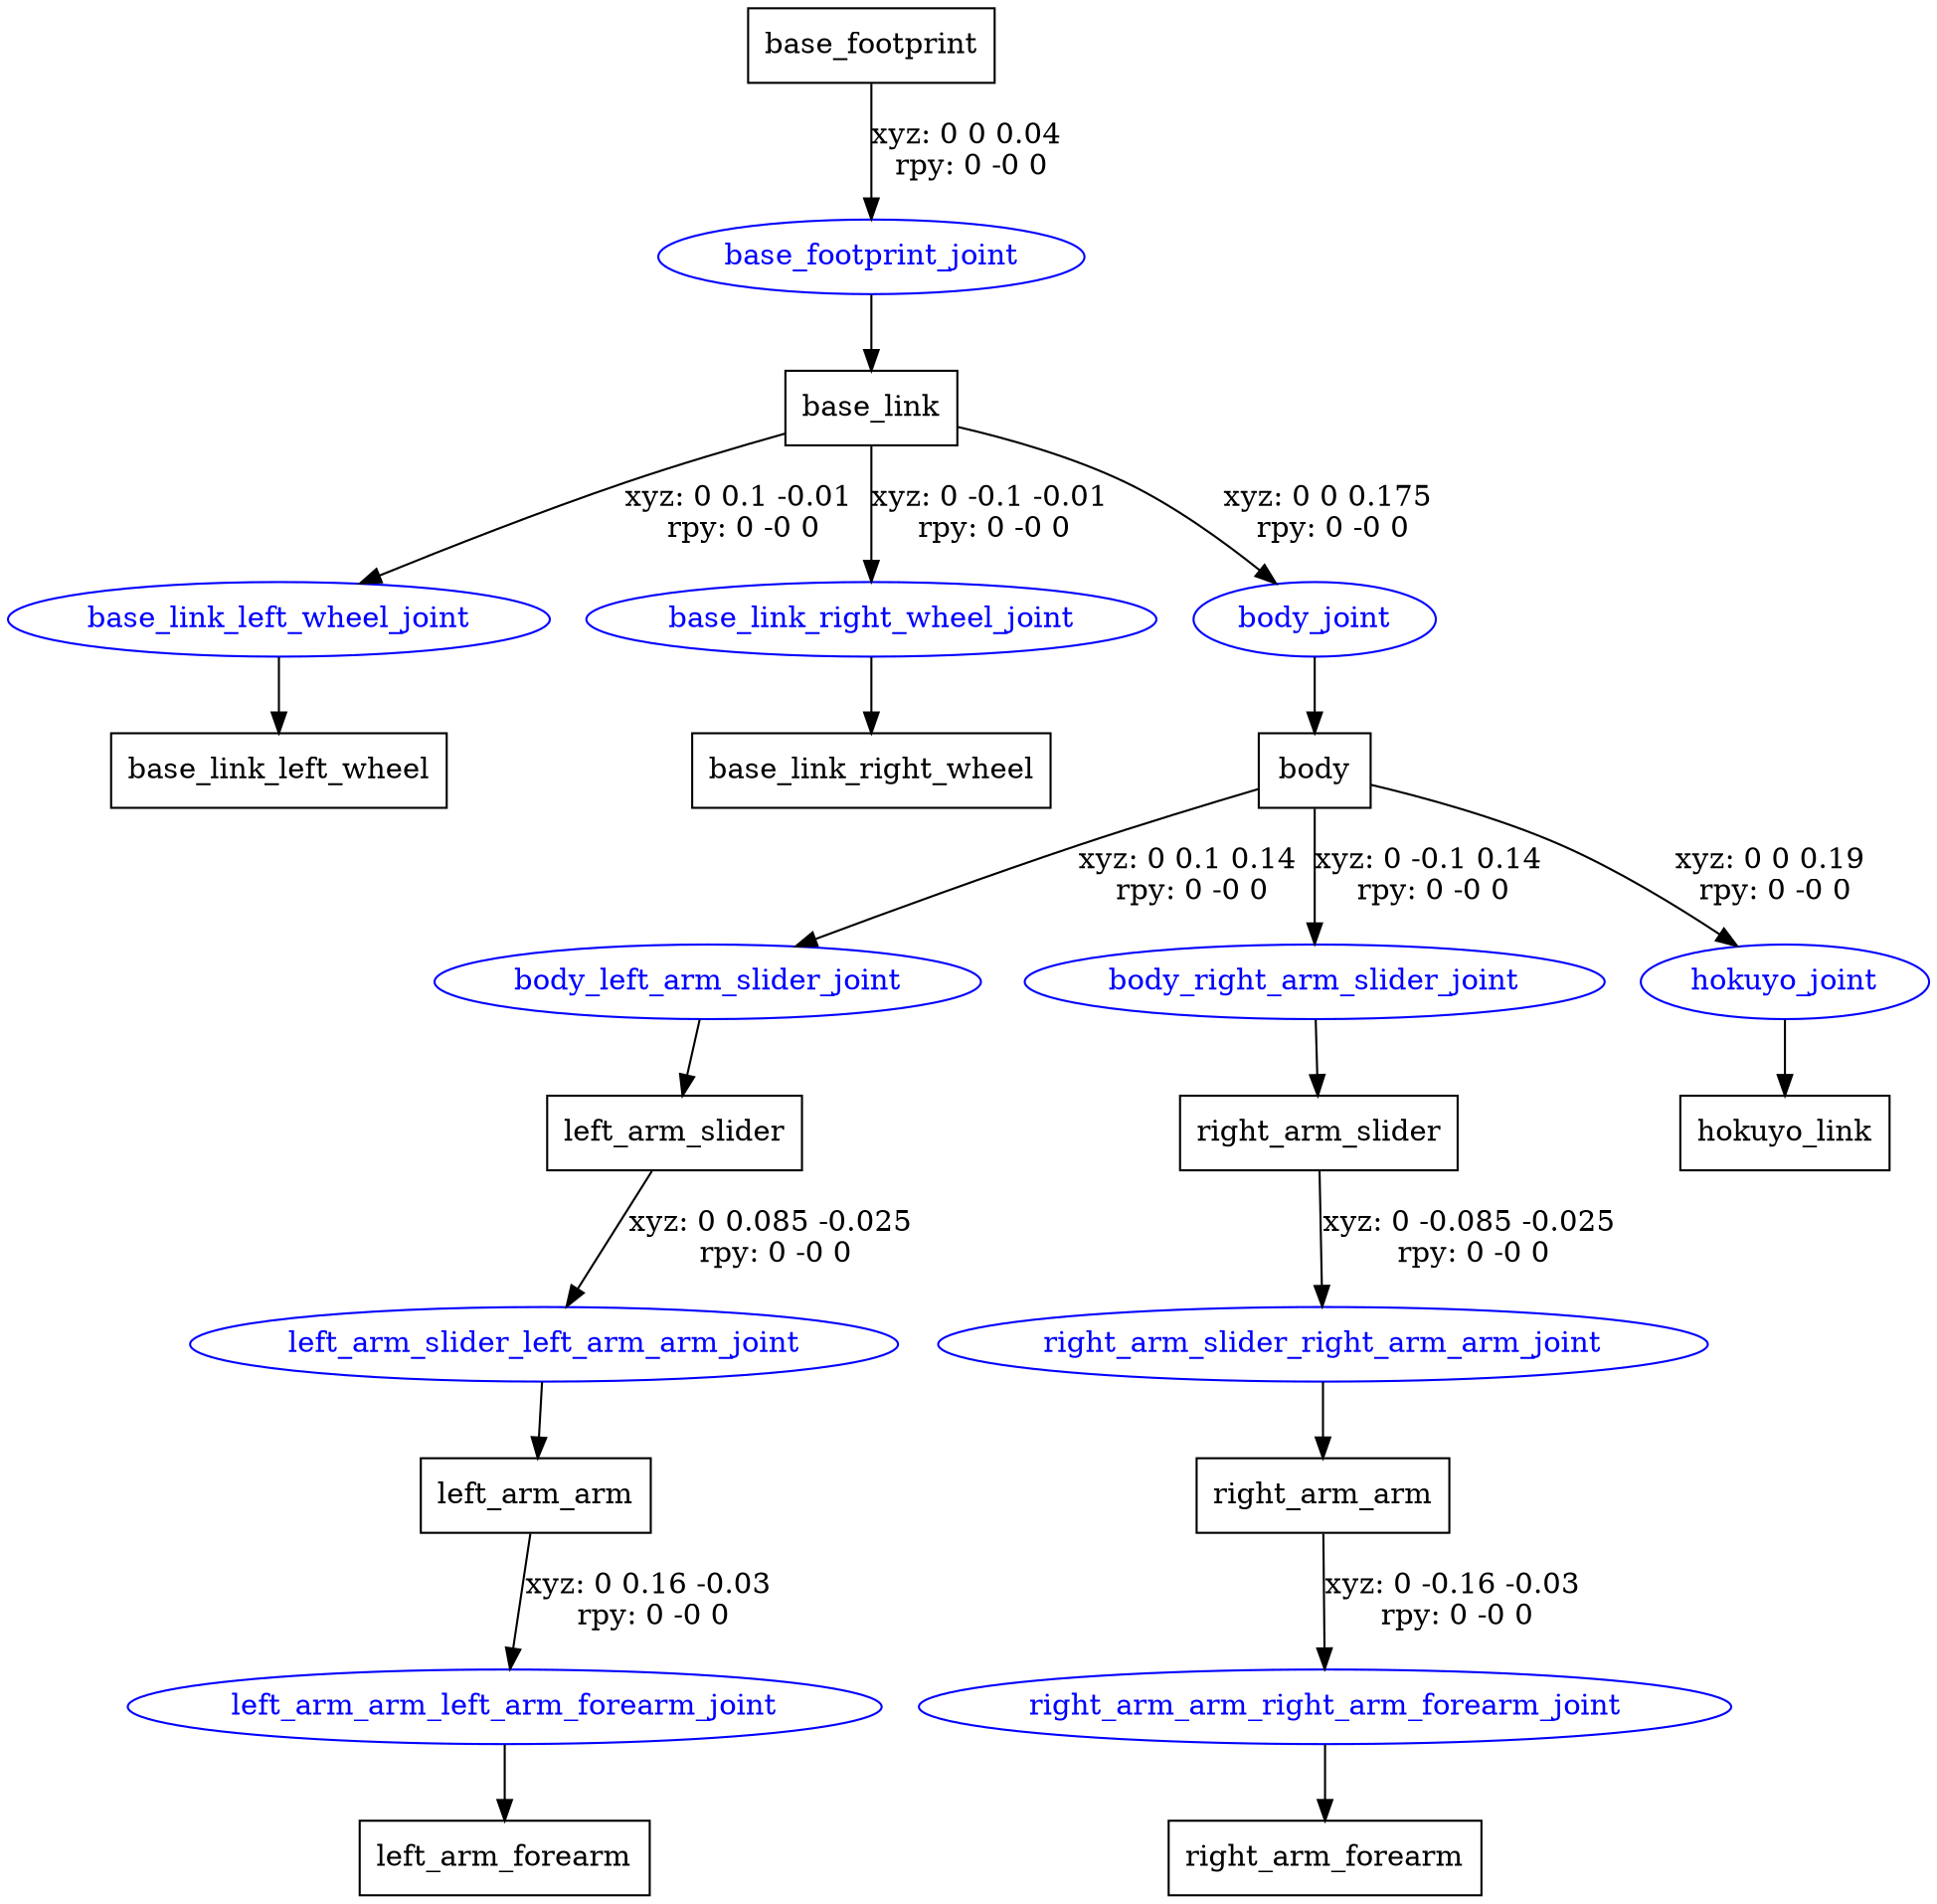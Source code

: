 digraph G {
node [shape=box];
"base_footprint" [label="base_footprint"];
"base_link" [label="base_link"];
"base_link_left_wheel" [label="base_link_left_wheel"];
"base_link_right_wheel" [label="base_link_right_wheel"];
"body" [label="body"];
"left_arm_slider" [label="left_arm_slider"];
"left_arm_arm" [label="left_arm_arm"];
"left_arm_forearm" [label="left_arm_forearm"];
"right_arm_slider" [label="right_arm_slider"];
"right_arm_arm" [label="right_arm_arm"];
"right_arm_forearm" [label="right_arm_forearm"];
"hokuyo_link" [label="hokuyo_link"];
node [shape=ellipse, color=blue, fontcolor=blue];
"base_footprint" -> "base_footprint_joint" [label="xyz: 0 0 0.04 \nrpy: 0 -0 0"]
"base_footprint_joint" -> "base_link"
"base_link" -> "base_link_left_wheel_joint" [label="xyz: 0 0.1 -0.01 \nrpy: 0 -0 0"]
"base_link_left_wheel_joint" -> "base_link_left_wheel"
"base_link" -> "base_link_right_wheel_joint" [label="xyz: 0 -0.1 -0.01 \nrpy: 0 -0 0"]
"base_link_right_wheel_joint" -> "base_link_right_wheel"
"base_link" -> "body_joint" [label="xyz: 0 0 0.175 \nrpy: 0 -0 0"]
"body_joint" -> "body"
"body" -> "body_left_arm_slider_joint" [label="xyz: 0 0.1 0.14 \nrpy: 0 -0 0"]
"body_left_arm_slider_joint" -> "left_arm_slider"
"left_arm_slider" -> "left_arm_slider_left_arm_arm_joint" [label="xyz: 0 0.085 -0.025 \nrpy: 0 -0 0"]
"left_arm_slider_left_arm_arm_joint" -> "left_arm_arm"
"left_arm_arm" -> "left_arm_arm_left_arm_forearm_joint" [label="xyz: 0 0.16 -0.03 \nrpy: 0 -0 0"]
"left_arm_arm_left_arm_forearm_joint" -> "left_arm_forearm"
"body" -> "body_right_arm_slider_joint" [label="xyz: 0 -0.1 0.14 \nrpy: 0 -0 0"]
"body_right_arm_slider_joint" -> "right_arm_slider"
"right_arm_slider" -> "right_arm_slider_right_arm_arm_joint" [label="xyz: 0 -0.085 -0.025 \nrpy: 0 -0 0"]
"right_arm_slider_right_arm_arm_joint" -> "right_arm_arm"
"right_arm_arm" -> "right_arm_arm_right_arm_forearm_joint" [label="xyz: 0 -0.16 -0.03 \nrpy: 0 -0 0"]
"right_arm_arm_right_arm_forearm_joint" -> "right_arm_forearm"
"body" -> "hokuyo_joint" [label="xyz: 0 0 0.19 \nrpy: 0 -0 0"]
"hokuyo_joint" -> "hokuyo_link"
}
